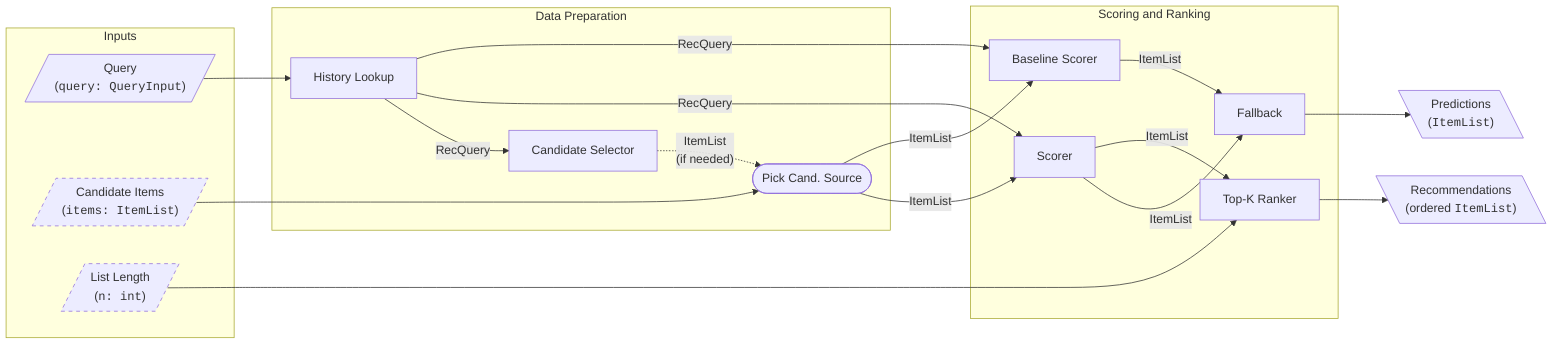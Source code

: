 ---
config:
    fontFamily: '"Source Sans 3", Verdana, Helvetica, Arial, sans-serif'
---
flowchart LR
    subgraph input["Inputs"]
    QUERY[/"Query<br>(<tt>query: QueryInput</tt>)"/]
    ITEMS[/"Candidate Items<br>(<tt>items: ItemList</tt>)"/]
    N[/"List Length<br>(<tt>n: int</tt>)"/]
    class ITEMS optional;
    class N optional;
    end

    subgraph prep["Data Preparation"]
    HLOOK["History Lookup"]
    CSEL["Candidate Selector"]
    CPICK(["Pick Cand. Source"])
    end

    subgraph rank["Scoring and Ranking"]
    SCORE["Scorer"]
    FALLBACK["Baseline Scorer"]
    FILL["Fallback"]
    RANK["Top-K Ranker"]
    end

    RESULT[\"Recommendations<br>(ordered <tt>ItemList</tt>)"\]
    PREDS[\"Predictions<br>(<tt>ItemList</tt>)"\]

    QUERY --> HLOOK
    HLOOK -- RecQuery --> CSEL
    ITEMS --> CPICK
    CSEL -.->|"ItemList<br>(if needed)"| CPICK

    HLOOK -- RecQuery --> SCORE
    CPICK -- ItemList --> SCORE
    HLOOK -- RecQuery --> FALLBACK
    CPICK -- ItemList --> FALLBACK
    SCORE -- ItemList --> FILL
    FALLBACK -- ItemList --> FILL
    SCORE -- ItemList --> RANK
    N --> RANK

    RANK --> RESULT
    FILL --> PREDS

    classDef optional stroke-dasharray: 5 5;